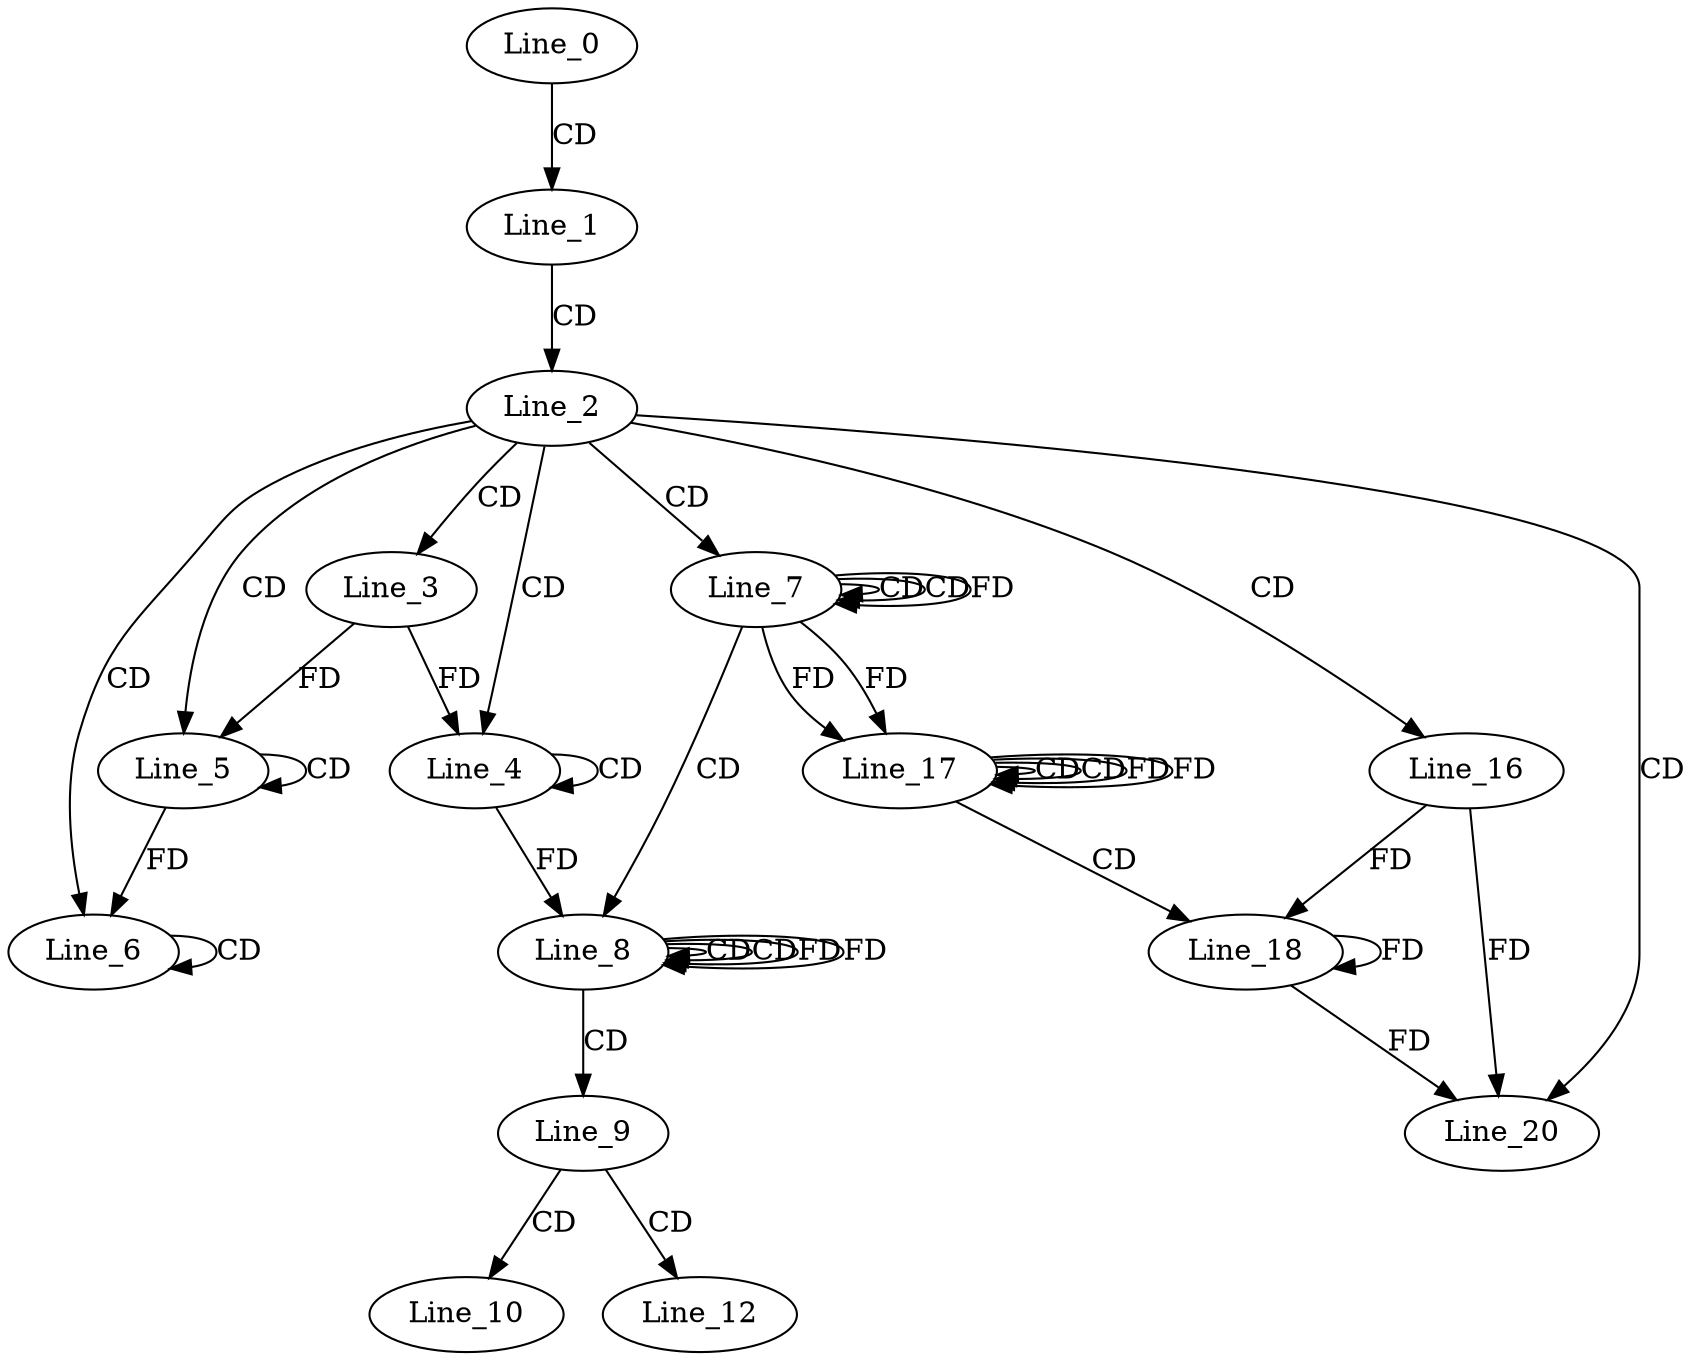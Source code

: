digraph G {
  Line_0;
  Line_1;
  Line_2;
  Line_3;
  Line_4;
  Line_4;
  Line_4;
  Line_5;
  Line_5;
  Line_6;
  Line_6;
  Line_7;
  Line_7;
  Line_7;
  Line_8;
  Line_8;
  Line_8;
  Line_9;
  Line_10;
  Line_12;
  Line_16;
  Line_17;
  Line_17;
  Line_17;
  Line_18;
  Line_20;
  Line_0 -> Line_1 [ label="CD" ];
  Line_1 -> Line_2 [ label="CD" ];
  Line_2 -> Line_3 [ label="CD" ];
  Line_2 -> Line_4 [ label="CD" ];
  Line_4 -> Line_4 [ label="CD" ];
  Line_3 -> Line_4 [ label="FD" ];
  Line_2 -> Line_5 [ label="CD" ];
  Line_5 -> Line_5 [ label="CD" ];
  Line_3 -> Line_5 [ label="FD" ];
  Line_2 -> Line_6 [ label="CD" ];
  Line_6 -> Line_6 [ label="CD" ];
  Line_5 -> Line_6 [ label="FD" ];
  Line_2 -> Line_7 [ label="CD" ];
  Line_7 -> Line_7 [ label="CD" ];
  Line_7 -> Line_7 [ label="CD" ];
  Line_7 -> Line_7 [ label="FD" ];
  Line_7 -> Line_8 [ label="CD" ];
  Line_8 -> Line_8 [ label="CD" ];
  Line_4 -> Line_8 [ label="FD" ];
  Line_8 -> Line_8 [ label="CD" ];
  Line_8 -> Line_8 [ label="FD" ];
  Line_8 -> Line_9 [ label="CD" ];
  Line_9 -> Line_10 [ label="CD" ];
  Line_9 -> Line_12 [ label="CD" ];
  Line_2 -> Line_16 [ label="CD" ];
  Line_17 -> Line_17 [ label="CD" ];
  Line_7 -> Line_17 [ label="FD" ];
  Line_17 -> Line_17 [ label="CD" ];
  Line_17 -> Line_17 [ label="FD" ];
  Line_7 -> Line_17 [ label="FD" ];
  Line_17 -> Line_18 [ label="CD" ];
  Line_18 -> Line_18 [ label="FD" ];
  Line_16 -> Line_18 [ label="FD" ];
  Line_2 -> Line_20 [ label="CD" ];
  Line_18 -> Line_20 [ label="FD" ];
  Line_16 -> Line_20 [ label="FD" ];
  Line_8 -> Line_8 [ label="FD" ];
  Line_17 -> Line_17 [ label="FD" ];
}

